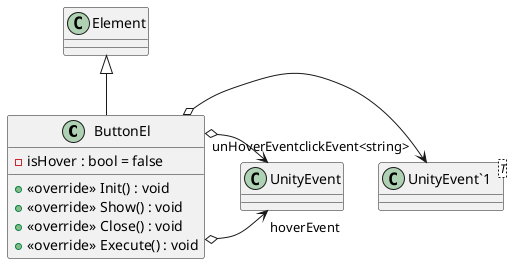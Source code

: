 @startuml
class ButtonEl {
    - isHover : bool = false
    + <<override>> Init() : void
    + <<override>> Show() : void
    + <<override>> Close() : void
    + <<override>> Execute() : void
}
class "UnityEvent`1"<T> {
}
Element <|-- ButtonEl
ButtonEl o-> "clickEvent<string>" "UnityEvent`1"
ButtonEl o-> "hoverEvent" UnityEvent
ButtonEl o-> "unHoverEvent" UnityEvent
@enduml
